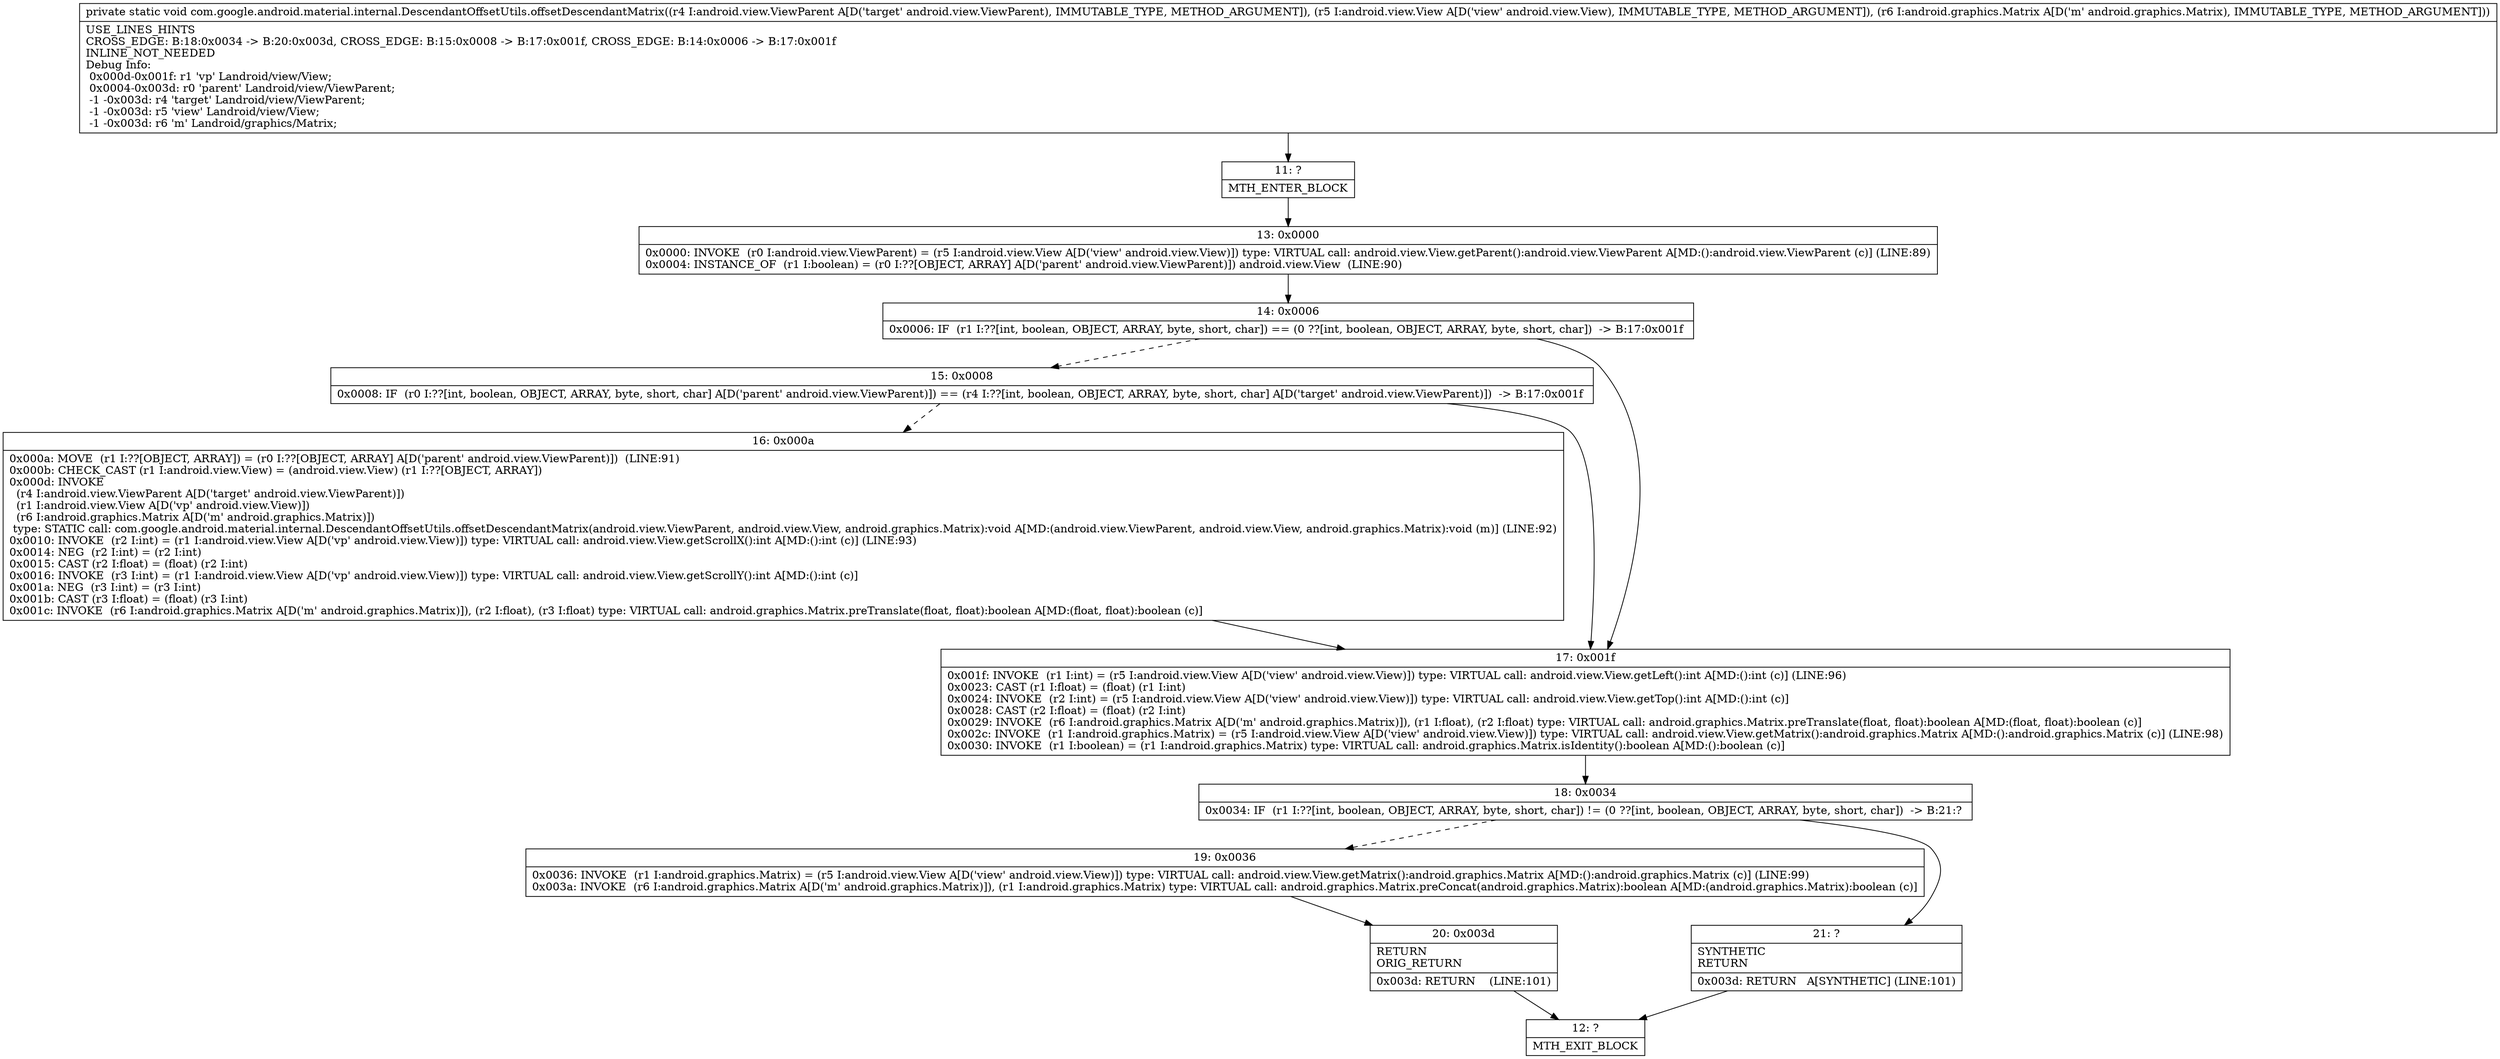 digraph "CFG forcom.google.android.material.internal.DescendantOffsetUtils.offsetDescendantMatrix(Landroid\/view\/ViewParent;Landroid\/view\/View;Landroid\/graphics\/Matrix;)V" {
Node_11 [shape=record,label="{11\:\ ?|MTH_ENTER_BLOCK\l}"];
Node_13 [shape=record,label="{13\:\ 0x0000|0x0000: INVOKE  (r0 I:android.view.ViewParent) = (r5 I:android.view.View A[D('view' android.view.View)]) type: VIRTUAL call: android.view.View.getParent():android.view.ViewParent A[MD:():android.view.ViewParent (c)] (LINE:89)\l0x0004: INSTANCE_OF  (r1 I:boolean) = (r0 I:??[OBJECT, ARRAY] A[D('parent' android.view.ViewParent)]) android.view.View  (LINE:90)\l}"];
Node_14 [shape=record,label="{14\:\ 0x0006|0x0006: IF  (r1 I:??[int, boolean, OBJECT, ARRAY, byte, short, char]) == (0 ??[int, boolean, OBJECT, ARRAY, byte, short, char])  \-\> B:17:0x001f \l}"];
Node_15 [shape=record,label="{15\:\ 0x0008|0x0008: IF  (r0 I:??[int, boolean, OBJECT, ARRAY, byte, short, char] A[D('parent' android.view.ViewParent)]) == (r4 I:??[int, boolean, OBJECT, ARRAY, byte, short, char] A[D('target' android.view.ViewParent)])  \-\> B:17:0x001f \l}"];
Node_16 [shape=record,label="{16\:\ 0x000a|0x000a: MOVE  (r1 I:??[OBJECT, ARRAY]) = (r0 I:??[OBJECT, ARRAY] A[D('parent' android.view.ViewParent)])  (LINE:91)\l0x000b: CHECK_CAST (r1 I:android.view.View) = (android.view.View) (r1 I:??[OBJECT, ARRAY]) \l0x000d: INVOKE  \l  (r4 I:android.view.ViewParent A[D('target' android.view.ViewParent)])\l  (r1 I:android.view.View A[D('vp' android.view.View)])\l  (r6 I:android.graphics.Matrix A[D('m' android.graphics.Matrix)])\l type: STATIC call: com.google.android.material.internal.DescendantOffsetUtils.offsetDescendantMatrix(android.view.ViewParent, android.view.View, android.graphics.Matrix):void A[MD:(android.view.ViewParent, android.view.View, android.graphics.Matrix):void (m)] (LINE:92)\l0x0010: INVOKE  (r2 I:int) = (r1 I:android.view.View A[D('vp' android.view.View)]) type: VIRTUAL call: android.view.View.getScrollX():int A[MD:():int (c)] (LINE:93)\l0x0014: NEG  (r2 I:int) = (r2 I:int) \l0x0015: CAST (r2 I:float) = (float) (r2 I:int) \l0x0016: INVOKE  (r3 I:int) = (r1 I:android.view.View A[D('vp' android.view.View)]) type: VIRTUAL call: android.view.View.getScrollY():int A[MD:():int (c)]\l0x001a: NEG  (r3 I:int) = (r3 I:int) \l0x001b: CAST (r3 I:float) = (float) (r3 I:int) \l0x001c: INVOKE  (r6 I:android.graphics.Matrix A[D('m' android.graphics.Matrix)]), (r2 I:float), (r3 I:float) type: VIRTUAL call: android.graphics.Matrix.preTranslate(float, float):boolean A[MD:(float, float):boolean (c)]\l}"];
Node_17 [shape=record,label="{17\:\ 0x001f|0x001f: INVOKE  (r1 I:int) = (r5 I:android.view.View A[D('view' android.view.View)]) type: VIRTUAL call: android.view.View.getLeft():int A[MD:():int (c)] (LINE:96)\l0x0023: CAST (r1 I:float) = (float) (r1 I:int) \l0x0024: INVOKE  (r2 I:int) = (r5 I:android.view.View A[D('view' android.view.View)]) type: VIRTUAL call: android.view.View.getTop():int A[MD:():int (c)]\l0x0028: CAST (r2 I:float) = (float) (r2 I:int) \l0x0029: INVOKE  (r6 I:android.graphics.Matrix A[D('m' android.graphics.Matrix)]), (r1 I:float), (r2 I:float) type: VIRTUAL call: android.graphics.Matrix.preTranslate(float, float):boolean A[MD:(float, float):boolean (c)]\l0x002c: INVOKE  (r1 I:android.graphics.Matrix) = (r5 I:android.view.View A[D('view' android.view.View)]) type: VIRTUAL call: android.view.View.getMatrix():android.graphics.Matrix A[MD:():android.graphics.Matrix (c)] (LINE:98)\l0x0030: INVOKE  (r1 I:boolean) = (r1 I:android.graphics.Matrix) type: VIRTUAL call: android.graphics.Matrix.isIdentity():boolean A[MD:():boolean (c)]\l}"];
Node_18 [shape=record,label="{18\:\ 0x0034|0x0034: IF  (r1 I:??[int, boolean, OBJECT, ARRAY, byte, short, char]) != (0 ??[int, boolean, OBJECT, ARRAY, byte, short, char])  \-\> B:21:? \l}"];
Node_19 [shape=record,label="{19\:\ 0x0036|0x0036: INVOKE  (r1 I:android.graphics.Matrix) = (r5 I:android.view.View A[D('view' android.view.View)]) type: VIRTUAL call: android.view.View.getMatrix():android.graphics.Matrix A[MD:():android.graphics.Matrix (c)] (LINE:99)\l0x003a: INVOKE  (r6 I:android.graphics.Matrix A[D('m' android.graphics.Matrix)]), (r1 I:android.graphics.Matrix) type: VIRTUAL call: android.graphics.Matrix.preConcat(android.graphics.Matrix):boolean A[MD:(android.graphics.Matrix):boolean (c)]\l}"];
Node_20 [shape=record,label="{20\:\ 0x003d|RETURN\lORIG_RETURN\l|0x003d: RETURN    (LINE:101)\l}"];
Node_12 [shape=record,label="{12\:\ ?|MTH_EXIT_BLOCK\l}"];
Node_21 [shape=record,label="{21\:\ ?|SYNTHETIC\lRETURN\l|0x003d: RETURN   A[SYNTHETIC] (LINE:101)\l}"];
MethodNode[shape=record,label="{private static void com.google.android.material.internal.DescendantOffsetUtils.offsetDescendantMatrix((r4 I:android.view.ViewParent A[D('target' android.view.ViewParent), IMMUTABLE_TYPE, METHOD_ARGUMENT]), (r5 I:android.view.View A[D('view' android.view.View), IMMUTABLE_TYPE, METHOD_ARGUMENT]), (r6 I:android.graphics.Matrix A[D('m' android.graphics.Matrix), IMMUTABLE_TYPE, METHOD_ARGUMENT]))  | USE_LINES_HINTS\lCROSS_EDGE: B:18:0x0034 \-\> B:20:0x003d, CROSS_EDGE: B:15:0x0008 \-\> B:17:0x001f, CROSS_EDGE: B:14:0x0006 \-\> B:17:0x001f\lINLINE_NOT_NEEDED\lDebug Info:\l  0x000d\-0x001f: r1 'vp' Landroid\/view\/View;\l  0x0004\-0x003d: r0 'parent' Landroid\/view\/ViewParent;\l  \-1 \-0x003d: r4 'target' Landroid\/view\/ViewParent;\l  \-1 \-0x003d: r5 'view' Landroid\/view\/View;\l  \-1 \-0x003d: r6 'm' Landroid\/graphics\/Matrix;\l}"];
MethodNode -> Node_11;Node_11 -> Node_13;
Node_13 -> Node_14;
Node_14 -> Node_15[style=dashed];
Node_14 -> Node_17;
Node_15 -> Node_16[style=dashed];
Node_15 -> Node_17;
Node_16 -> Node_17;
Node_17 -> Node_18;
Node_18 -> Node_19[style=dashed];
Node_18 -> Node_21;
Node_19 -> Node_20;
Node_20 -> Node_12;
Node_21 -> Node_12;
}

